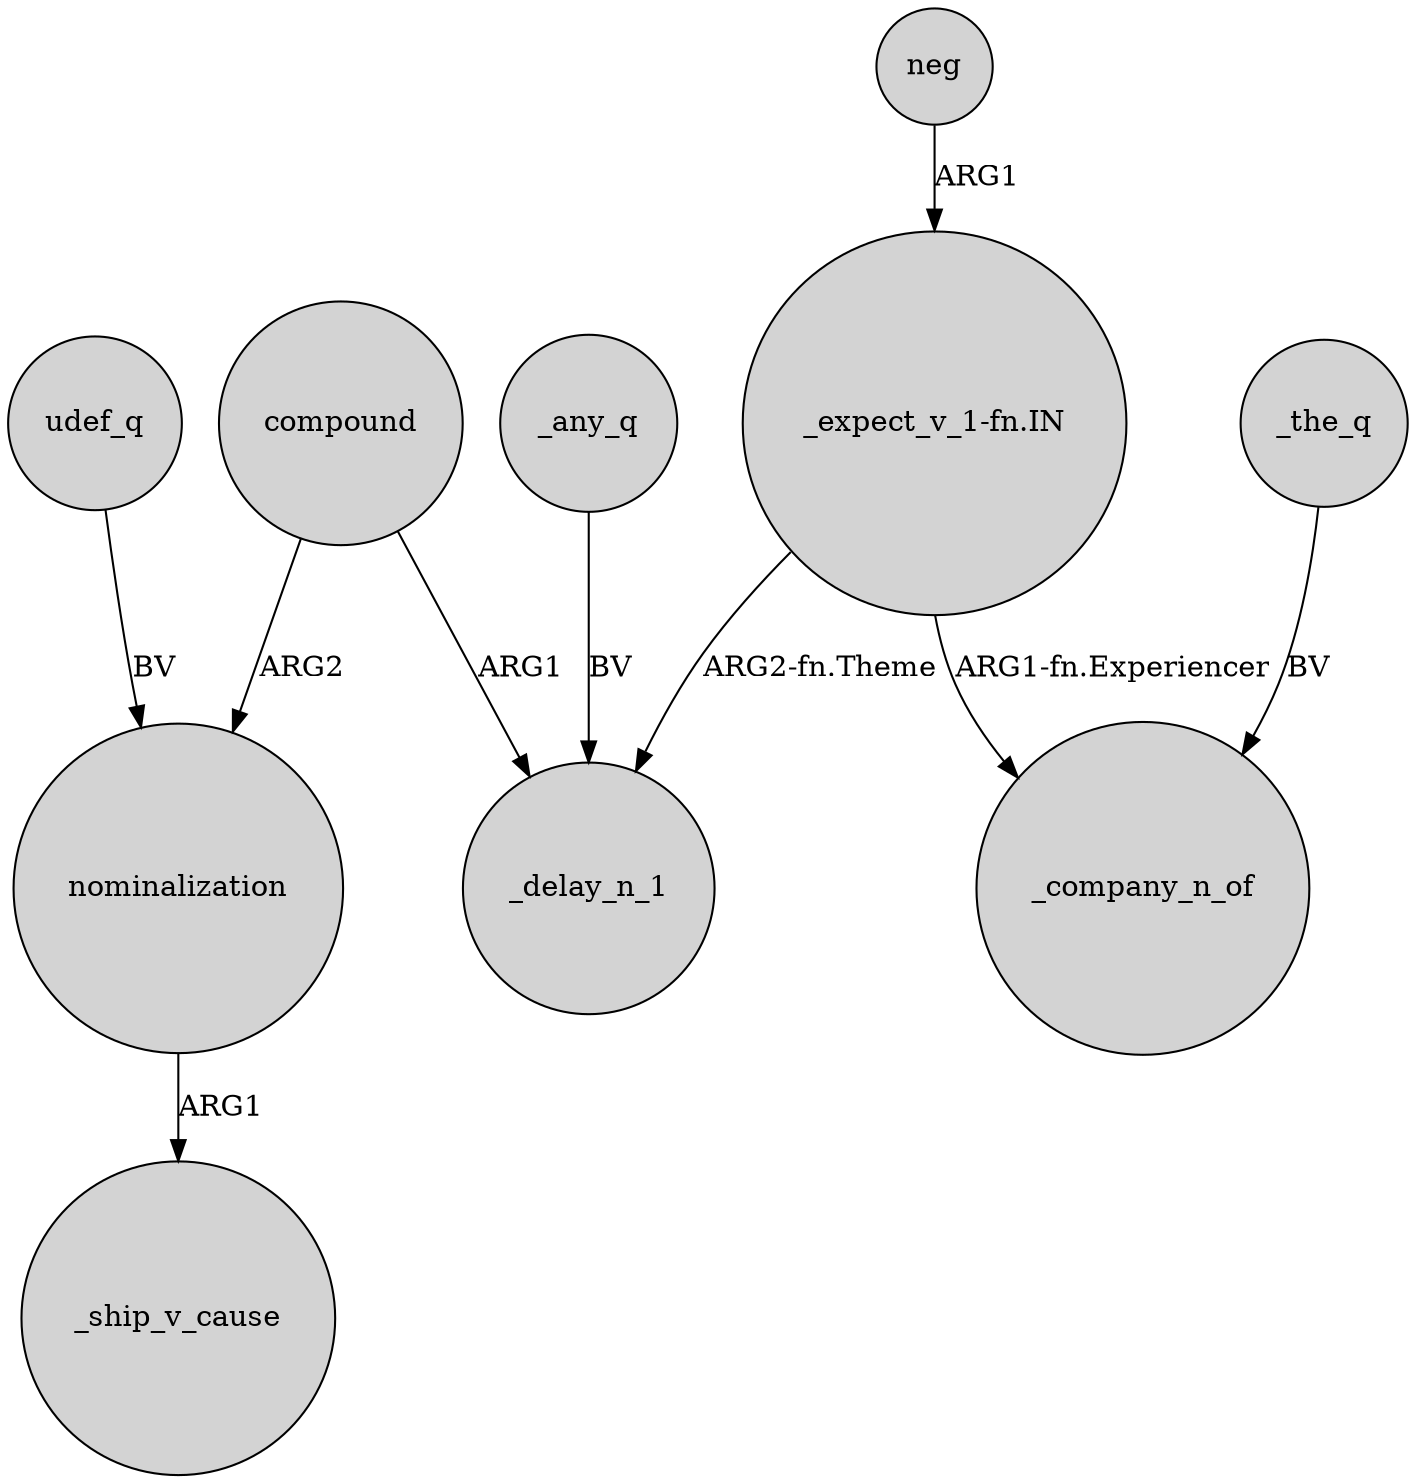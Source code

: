 digraph {
	node [shape=circle style=filled]
	nominalization -> _ship_v_cause [label=ARG1]
	neg -> "_expect_v_1-fn.IN" [label=ARG1]
	compound -> nominalization [label=ARG2]
	_any_q -> _delay_n_1 [label=BV]
	udef_q -> nominalization [label=BV]
	_the_q -> _company_n_of [label=BV]
	"_expect_v_1-fn.IN" -> _company_n_of [label="ARG1-fn.Experiencer"]
	compound -> _delay_n_1 [label=ARG1]
	"_expect_v_1-fn.IN" -> _delay_n_1 [label="ARG2-fn.Theme"]
}
